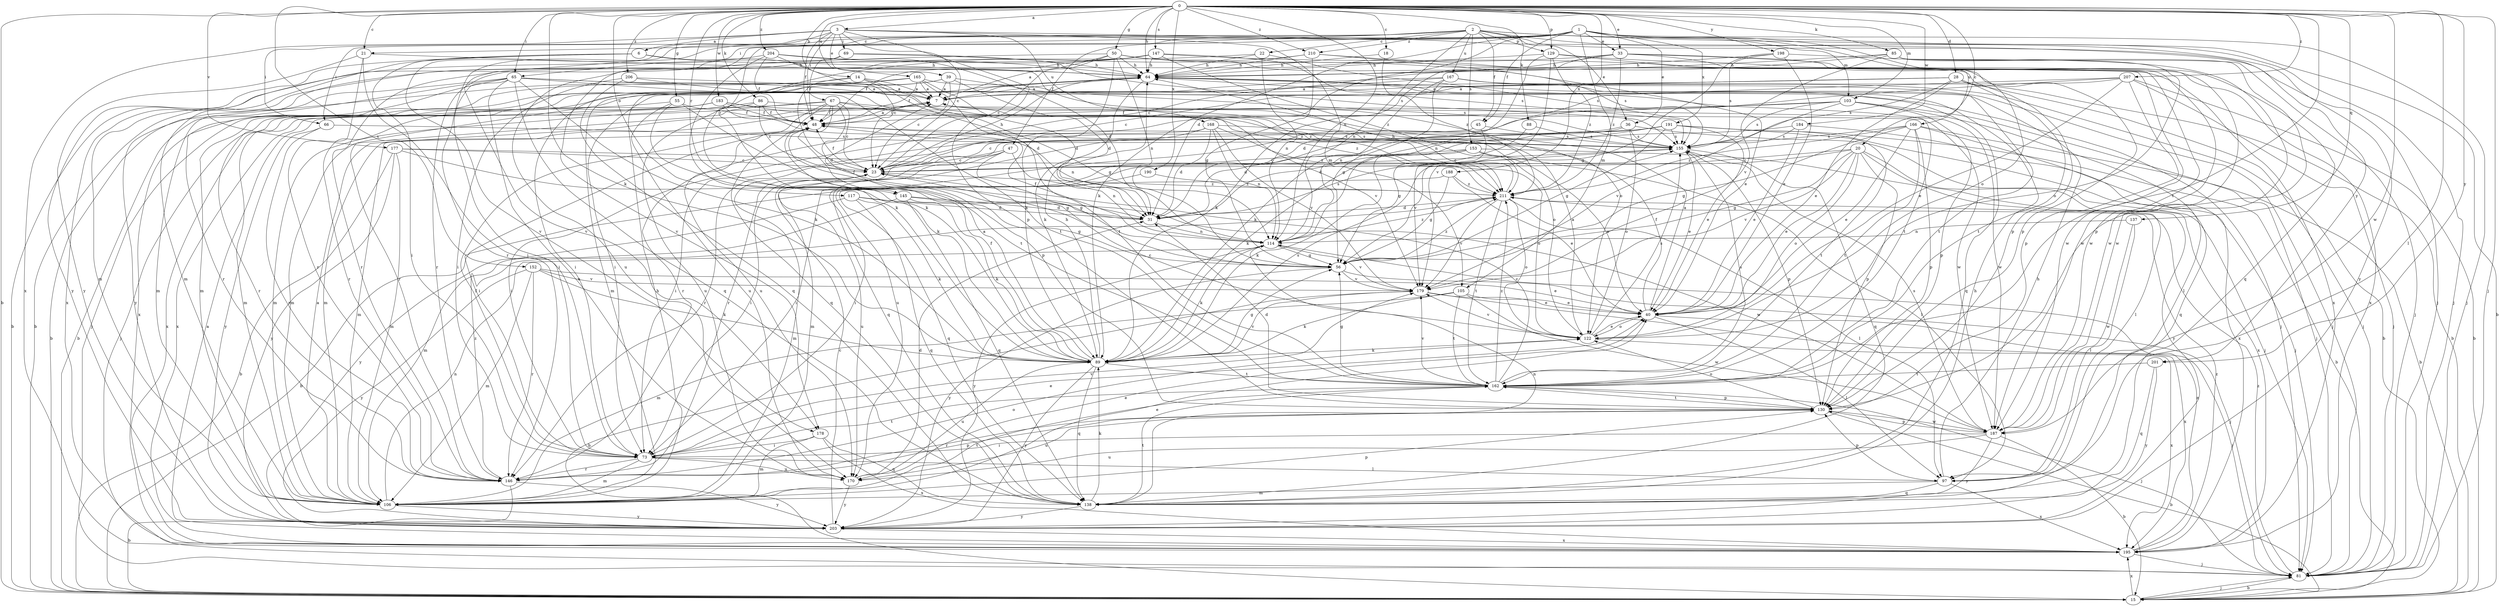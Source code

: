 strict digraph  {
0;
1;
2;
3;
6;
7;
14;
15;
18;
20;
21;
22;
23;
28;
31;
33;
36;
39;
40;
45;
47;
48;
50;
55;
56;
64;
65;
66;
67;
69;
73;
81;
85;
86;
88;
89;
97;
103;
105;
106;
114;
117;
122;
129;
130;
137;
138;
145;
146;
147;
152;
153;
155;
162;
165;
166;
167;
168;
170;
177;
178;
179;
183;
184;
187;
188;
190;
191;
195;
198;
201;
203;
204;
206;
207;
210;
211;
0 -> 3  [label=a];
0 -> 14  [label=b];
0 -> 15  [label=b];
0 -> 18  [label=c];
0 -> 20  [label=c];
0 -> 21  [label=c];
0 -> 28  [label=d];
0 -> 33  [label=e];
0 -> 50  [label=g];
0 -> 55  [label=g];
0 -> 64  [label=h];
0 -> 65  [label=i];
0 -> 81  [label=j];
0 -> 85  [label=k];
0 -> 86  [label=k];
0 -> 88  [label=k];
0 -> 89  [label=k];
0 -> 97  [label=l];
0 -> 103  [label=m];
0 -> 114  [label=n];
0 -> 117  [label=o];
0 -> 129  [label=p];
0 -> 137  [label=q];
0 -> 145  [label=r];
0 -> 147  [label=s];
0 -> 152  [label=s];
0 -> 162  [label=t];
0 -> 165  [label=u];
0 -> 177  [label=v];
0 -> 183  [label=w];
0 -> 184  [label=w];
0 -> 187  [label=w];
0 -> 188  [label=x];
0 -> 190  [label=x];
0 -> 198  [label=y];
0 -> 201  [label=y];
0 -> 204  [label=z];
0 -> 206  [label=z];
0 -> 207  [label=z];
0 -> 210  [label=z];
1 -> 21  [label=c];
1 -> 31  [label=d];
1 -> 33  [label=e];
1 -> 36  [label=e];
1 -> 45  [label=f];
1 -> 65  [label=i];
1 -> 81  [label=j];
1 -> 89  [label=k];
1 -> 103  [label=m];
1 -> 105  [label=m];
1 -> 122  [label=o];
1 -> 145  [label=r];
1 -> 146  [label=r];
1 -> 166  [label=u];
1 -> 178  [label=v];
1 -> 191  [label=x];
2 -> 15  [label=b];
2 -> 22  [label=c];
2 -> 36  [label=e];
2 -> 45  [label=f];
2 -> 47  [label=f];
2 -> 66  [label=i];
2 -> 81  [label=j];
2 -> 114  [label=n];
2 -> 129  [label=p];
2 -> 153  [label=s];
2 -> 167  [label=u];
2 -> 178  [label=v];
2 -> 201  [label=y];
2 -> 203  [label=y];
2 -> 210  [label=z];
3 -> 6  [label=a];
3 -> 23  [label=c];
3 -> 39  [label=e];
3 -> 48  [label=f];
3 -> 66  [label=i];
3 -> 67  [label=i];
3 -> 69  [label=i];
3 -> 81  [label=j];
3 -> 105  [label=m];
3 -> 130  [label=p];
3 -> 168  [label=u];
3 -> 178  [label=v];
3 -> 195  [label=x];
6 -> 64  [label=h];
6 -> 73  [label=i];
6 -> 106  [label=m];
6 -> 122  [label=o];
6 -> 203  [label=y];
7 -> 48  [label=f];
7 -> 106  [label=m];
14 -> 7  [label=a];
14 -> 15  [label=b];
14 -> 23  [label=c];
14 -> 31  [label=d];
14 -> 56  [label=g];
15 -> 81  [label=j];
15 -> 195  [label=x];
18 -> 64  [label=h];
18 -> 211  [label=z];
20 -> 23  [label=c];
20 -> 40  [label=e];
20 -> 56  [label=g];
20 -> 73  [label=i];
20 -> 97  [label=l];
20 -> 122  [label=o];
20 -> 130  [label=p];
20 -> 179  [label=v];
20 -> 195  [label=x];
21 -> 64  [label=h];
21 -> 73  [label=i];
21 -> 146  [label=r];
21 -> 203  [label=y];
22 -> 64  [label=h];
22 -> 114  [label=n];
22 -> 155  [label=s];
22 -> 170  [label=u];
23 -> 48  [label=f];
23 -> 64  [label=h];
23 -> 106  [label=m];
23 -> 170  [label=u];
23 -> 211  [label=z];
28 -> 7  [label=a];
28 -> 15  [label=b];
28 -> 23  [label=c];
28 -> 40  [label=e];
28 -> 73  [label=i];
28 -> 81  [label=j];
28 -> 155  [label=s];
28 -> 162  [label=t];
31 -> 48  [label=f];
31 -> 114  [label=n];
31 -> 155  [label=s];
33 -> 64  [label=h];
33 -> 89  [label=k];
33 -> 130  [label=p];
33 -> 138  [label=q];
33 -> 146  [label=r];
33 -> 187  [label=w];
33 -> 211  [label=z];
36 -> 31  [label=d];
36 -> 81  [label=j];
36 -> 122  [label=o];
36 -> 155  [label=s];
36 -> 170  [label=u];
39 -> 7  [label=a];
39 -> 23  [label=c];
39 -> 31  [label=d];
39 -> 81  [label=j];
39 -> 106  [label=m];
39 -> 155  [label=s];
40 -> 7  [label=a];
40 -> 48  [label=f];
40 -> 81  [label=j];
40 -> 97  [label=l];
40 -> 122  [label=o];
45 -> 73  [label=i];
45 -> 155  [label=s];
45 -> 179  [label=v];
47 -> 23  [label=c];
47 -> 56  [label=g];
47 -> 73  [label=i];
47 -> 106  [label=m];
47 -> 114  [label=n];
48 -> 7  [label=a];
48 -> 73  [label=i];
48 -> 106  [label=m];
48 -> 155  [label=s];
50 -> 7  [label=a];
50 -> 23  [label=c];
50 -> 40  [label=e];
50 -> 64  [label=h];
50 -> 89  [label=k];
50 -> 106  [label=m];
50 -> 114  [label=n];
50 -> 187  [label=w];
50 -> 195  [label=x];
55 -> 48  [label=f];
55 -> 89  [label=k];
55 -> 146  [label=r];
55 -> 162  [label=t];
55 -> 170  [label=u];
56 -> 81  [label=j];
56 -> 179  [label=v];
56 -> 203  [label=y];
56 -> 211  [label=z];
64 -> 7  [label=a];
64 -> 89  [label=k];
64 -> 106  [label=m];
64 -> 138  [label=q];
64 -> 146  [label=r];
64 -> 162  [label=t];
65 -> 7  [label=a];
65 -> 73  [label=i];
65 -> 89  [label=k];
65 -> 106  [label=m];
65 -> 138  [label=q];
65 -> 146  [label=r];
65 -> 162  [label=t];
65 -> 170  [label=u];
65 -> 203  [label=y];
65 -> 211  [label=z];
66 -> 146  [label=r];
66 -> 155  [label=s];
66 -> 203  [label=y];
67 -> 23  [label=c];
67 -> 31  [label=d];
67 -> 48  [label=f];
67 -> 106  [label=m];
67 -> 130  [label=p];
67 -> 138  [label=q];
67 -> 170  [label=u];
67 -> 179  [label=v];
67 -> 187  [label=w];
67 -> 195  [label=x];
69 -> 15  [label=b];
69 -> 48  [label=f];
69 -> 64  [label=h];
69 -> 155  [label=s];
73 -> 40  [label=e];
73 -> 48  [label=f];
73 -> 97  [label=l];
73 -> 106  [label=m];
73 -> 146  [label=r];
73 -> 162  [label=t];
73 -> 170  [label=u];
73 -> 179  [label=v];
81 -> 15  [label=b];
81 -> 211  [label=z];
85 -> 23  [label=c];
85 -> 64  [label=h];
85 -> 81  [label=j];
85 -> 122  [label=o];
85 -> 130  [label=p];
85 -> 179  [label=v];
86 -> 23  [label=c];
86 -> 48  [label=f];
86 -> 106  [label=m];
86 -> 170  [label=u];
86 -> 187  [label=w];
88 -> 56  [label=g];
88 -> 155  [label=s];
89 -> 7  [label=a];
89 -> 48  [label=f];
89 -> 56  [label=g];
89 -> 64  [label=h];
89 -> 138  [label=q];
89 -> 155  [label=s];
89 -> 162  [label=t];
89 -> 170  [label=u];
89 -> 179  [label=v];
89 -> 203  [label=y];
97 -> 64  [label=h];
97 -> 106  [label=m];
97 -> 130  [label=p];
97 -> 138  [label=q];
97 -> 195  [label=x];
103 -> 48  [label=f];
103 -> 81  [label=j];
103 -> 97  [label=l];
103 -> 130  [label=p];
103 -> 146  [label=r];
103 -> 155  [label=s];
103 -> 179  [label=v];
105 -> 40  [label=e];
105 -> 89  [label=k];
105 -> 106  [label=m];
105 -> 162  [label=t];
105 -> 187  [label=w];
106 -> 7  [label=a];
106 -> 40  [label=e];
106 -> 64  [label=h];
106 -> 114  [label=n];
106 -> 130  [label=p];
106 -> 162  [label=t];
106 -> 203  [label=y];
114 -> 48  [label=f];
114 -> 56  [label=g];
114 -> 89  [label=k];
114 -> 179  [label=v];
114 -> 203  [label=y];
114 -> 211  [label=z];
117 -> 31  [label=d];
117 -> 89  [label=k];
117 -> 138  [label=q];
117 -> 187  [label=w];
117 -> 203  [label=y];
122 -> 7  [label=a];
122 -> 23  [label=c];
122 -> 40  [label=e];
122 -> 89  [label=k];
122 -> 155  [label=s];
122 -> 179  [label=v];
122 -> 195  [label=x];
129 -> 64  [label=h];
129 -> 114  [label=n];
129 -> 130  [label=p];
129 -> 179  [label=v];
129 -> 187  [label=w];
129 -> 211  [label=z];
130 -> 15  [label=b];
130 -> 31  [label=d];
130 -> 122  [label=o];
130 -> 146  [label=r];
130 -> 162  [label=t];
130 -> 170  [label=u];
130 -> 187  [label=w];
137 -> 97  [label=l];
137 -> 114  [label=n];
137 -> 187  [label=w];
138 -> 64  [label=h];
138 -> 89  [label=k];
138 -> 114  [label=n];
138 -> 162  [label=t];
138 -> 203  [label=y];
145 -> 31  [label=d];
145 -> 56  [label=g];
145 -> 89  [label=k];
145 -> 106  [label=m];
145 -> 138  [label=q];
146 -> 15  [label=b];
146 -> 122  [label=o];
146 -> 130  [label=p];
146 -> 203  [label=y];
146 -> 211  [label=z];
147 -> 15  [label=b];
147 -> 48  [label=f];
147 -> 64  [label=h];
147 -> 146  [label=r];
147 -> 155  [label=s];
147 -> 195  [label=x];
147 -> 211  [label=z];
152 -> 40  [label=e];
152 -> 89  [label=k];
152 -> 106  [label=m];
152 -> 146  [label=r];
152 -> 179  [label=v];
152 -> 203  [label=y];
153 -> 23  [label=c];
153 -> 40  [label=e];
153 -> 73  [label=i];
153 -> 89  [label=k];
153 -> 97  [label=l];
153 -> 203  [label=y];
155 -> 23  [label=c];
155 -> 40  [label=e];
155 -> 130  [label=p];
155 -> 138  [label=q];
162 -> 23  [label=c];
162 -> 56  [label=g];
162 -> 81  [label=j];
162 -> 130  [label=p];
162 -> 155  [label=s];
162 -> 179  [label=v];
162 -> 211  [label=z];
165 -> 7  [label=a];
165 -> 15  [label=b];
165 -> 31  [label=d];
165 -> 48  [label=f];
165 -> 73  [label=i];
165 -> 81  [label=j];
165 -> 162  [label=t];
165 -> 195  [label=x];
166 -> 15  [label=b];
166 -> 40  [label=e];
166 -> 56  [label=g];
166 -> 130  [label=p];
166 -> 138  [label=q];
166 -> 155  [label=s];
166 -> 162  [label=t];
166 -> 211  [label=z];
167 -> 7  [label=a];
167 -> 15  [label=b];
167 -> 56  [label=g];
167 -> 81  [label=j];
167 -> 114  [label=n];
167 -> 146  [label=r];
167 -> 162  [label=t];
168 -> 31  [label=d];
168 -> 73  [label=i];
168 -> 114  [label=n];
168 -> 138  [label=q];
168 -> 155  [label=s];
168 -> 179  [label=v];
168 -> 211  [label=z];
170 -> 31  [label=d];
170 -> 40  [label=e];
170 -> 203  [label=y];
177 -> 15  [label=b];
177 -> 23  [label=c];
177 -> 56  [label=g];
177 -> 106  [label=m];
177 -> 122  [label=o];
177 -> 203  [label=y];
178 -> 73  [label=i];
178 -> 106  [label=m];
178 -> 138  [label=q];
178 -> 195  [label=x];
179 -> 15  [label=b];
179 -> 40  [label=e];
179 -> 195  [label=x];
183 -> 48  [label=f];
183 -> 81  [label=j];
183 -> 106  [label=m];
183 -> 114  [label=n];
183 -> 122  [label=o];
183 -> 195  [label=x];
183 -> 211  [label=z];
184 -> 40  [label=e];
184 -> 146  [label=r];
184 -> 155  [label=s];
184 -> 195  [label=x];
187 -> 15  [label=b];
187 -> 73  [label=i];
187 -> 130  [label=p];
187 -> 155  [label=s];
187 -> 170  [label=u];
187 -> 203  [label=y];
188 -> 15  [label=b];
188 -> 40  [label=e];
188 -> 56  [label=g];
188 -> 211  [label=z];
190 -> 138  [label=q];
190 -> 211  [label=z];
191 -> 15  [label=b];
191 -> 23  [label=c];
191 -> 31  [label=d];
191 -> 40  [label=e];
191 -> 56  [label=g];
191 -> 81  [label=j];
191 -> 89  [label=k];
191 -> 146  [label=r];
191 -> 155  [label=s];
191 -> 162  [label=t];
195 -> 7  [label=a];
195 -> 81  [label=j];
195 -> 114  [label=n];
195 -> 211  [label=z];
198 -> 40  [label=e];
198 -> 56  [label=g];
198 -> 64  [label=h];
198 -> 155  [label=s];
198 -> 187  [label=w];
201 -> 138  [label=q];
201 -> 162  [label=t];
201 -> 203  [label=y];
203 -> 23  [label=c];
203 -> 195  [label=x];
204 -> 23  [label=c];
204 -> 31  [label=d];
204 -> 48  [label=f];
204 -> 64  [label=h];
204 -> 89  [label=k];
204 -> 195  [label=x];
206 -> 7  [label=a];
206 -> 73  [label=i];
206 -> 138  [label=q];
206 -> 211  [label=z];
207 -> 7  [label=a];
207 -> 15  [label=b];
207 -> 31  [label=d];
207 -> 40  [label=e];
207 -> 81  [label=j];
207 -> 89  [label=k];
207 -> 130  [label=p];
210 -> 56  [label=g];
210 -> 64  [label=h];
210 -> 89  [label=k];
210 -> 155  [label=s];
210 -> 187  [label=w];
211 -> 31  [label=d];
211 -> 64  [label=h];
211 -> 97  [label=l];
211 -> 122  [label=o];
211 -> 162  [label=t];
211 -> 179  [label=v];
}
